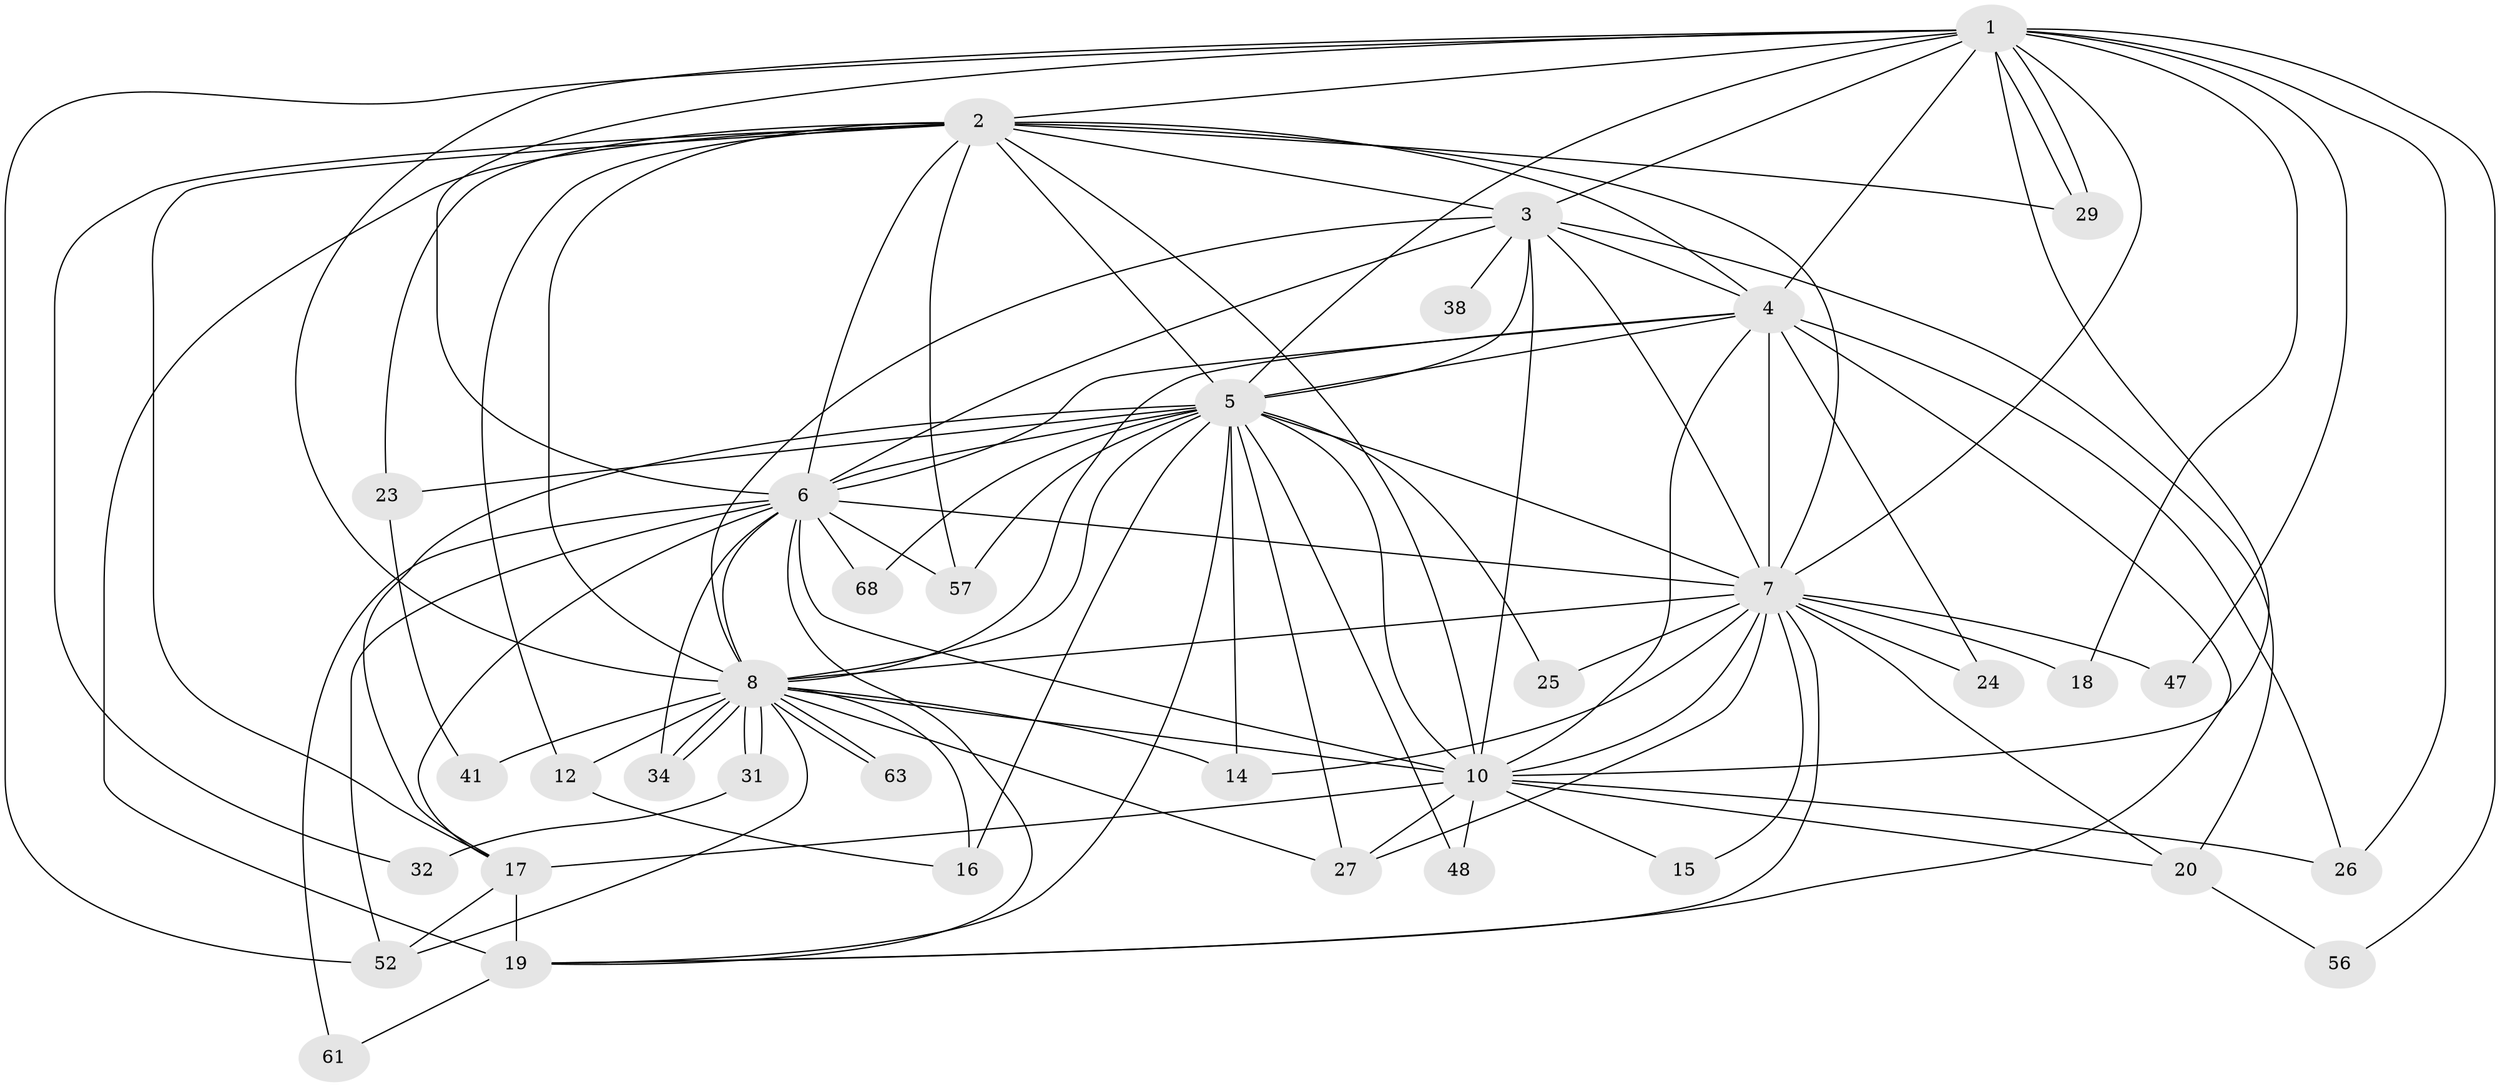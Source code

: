 // original degree distribution, {18: 0.0273972602739726, 12: 0.0136986301369863, 16: 0.0547945205479452, 20: 0.0136986301369863, 19: 0.0136986301369863, 24: 0.0136986301369863, 3: 0.2191780821917808, 4: 0.0958904109589041, 2: 0.5068493150684932, 6: 0.0273972602739726, 5: 0.0136986301369863}
// Generated by graph-tools (version 1.1) at 2025/13/03/09/25 04:13:58]
// undirected, 36 vertices, 106 edges
graph export_dot {
graph [start="1"]
  node [color=gray90,style=filled];
  1 [super="+13"];
  2 [super="+9"];
  3 [super="+33+60+64"];
  4;
  5 [super="+22"];
  6;
  7;
  8 [super="+43+28"];
  10 [super="+36+21+11"];
  12 [super="+39"];
  14 [super="+40"];
  15;
  16;
  17 [super="+53+37"];
  18;
  19 [super="+66+54+44"];
  20 [super="+30"];
  23;
  24;
  25;
  26 [super="+51+46"];
  27 [super="+35"];
  29 [super="+50"];
  31 [super="+55"];
  32;
  34 [super="+49"];
  38;
  41;
  47;
  48;
  52 [super="+62"];
  56;
  57 [super="+71"];
  61;
  63;
  68;
  1 -- 2 [weight=3];
  1 -- 3 [weight=2];
  1 -- 4;
  1 -- 5;
  1 -- 6;
  1 -- 7;
  1 -- 8;
  1 -- 10 [weight=2];
  1 -- 26;
  1 -- 29 [weight=2];
  1 -- 29;
  1 -- 47;
  1 -- 52;
  1 -- 56;
  1 -- 18;
  2 -- 3 [weight=3];
  2 -- 4 [weight=2];
  2 -- 5 [weight=3];
  2 -- 6 [weight=2];
  2 -- 7 [weight=2];
  2 -- 8 [weight=3];
  2 -- 10 [weight=2];
  2 -- 12;
  2 -- 29;
  2 -- 19 [weight=2];
  2 -- 32;
  2 -- 17;
  2 -- 23;
  2 -- 57;
  3 -- 4;
  3 -- 5 [weight=2];
  3 -- 6;
  3 -- 7;
  3 -- 8 [weight=2];
  3 -- 10 [weight=2];
  3 -- 20;
  3 -- 38 [weight=2];
  4 -- 5 [weight=2];
  4 -- 6;
  4 -- 7;
  4 -- 8;
  4 -- 10 [weight=2];
  4 -- 19;
  4 -- 24;
  4 -- 26 [weight=3];
  5 -- 6;
  5 -- 7;
  5 -- 8;
  5 -- 10 [weight=2];
  5 -- 14;
  5 -- 16;
  5 -- 17;
  5 -- 23;
  5 -- 25;
  5 -- 27;
  5 -- 57;
  5 -- 68;
  5 -- 19;
  5 -- 48;
  6 -- 7;
  6 -- 8;
  6 -- 10;
  6 -- 17;
  6 -- 52;
  6 -- 61;
  6 -- 68;
  6 -- 57;
  6 -- 19;
  6 -- 34;
  7 -- 8 [weight=2];
  7 -- 10;
  7 -- 15;
  7 -- 18;
  7 -- 24;
  7 -- 25;
  7 -- 47;
  7 -- 19;
  7 -- 20;
  7 -- 14;
  7 -- 27;
  8 -- 10;
  8 -- 12;
  8 -- 14;
  8 -- 16;
  8 -- 31 [weight=2];
  8 -- 31;
  8 -- 34;
  8 -- 34;
  8 -- 41;
  8 -- 63;
  8 -- 63;
  8 -- 52;
  8 -- 27;
  10 -- 15;
  10 -- 20;
  10 -- 27;
  10 -- 26;
  10 -- 17;
  10 -- 48;
  12 -- 16;
  17 -- 52;
  17 -- 19 [weight=2];
  19 -- 61;
  20 -- 56;
  23 -- 41;
  31 -- 32;
}
